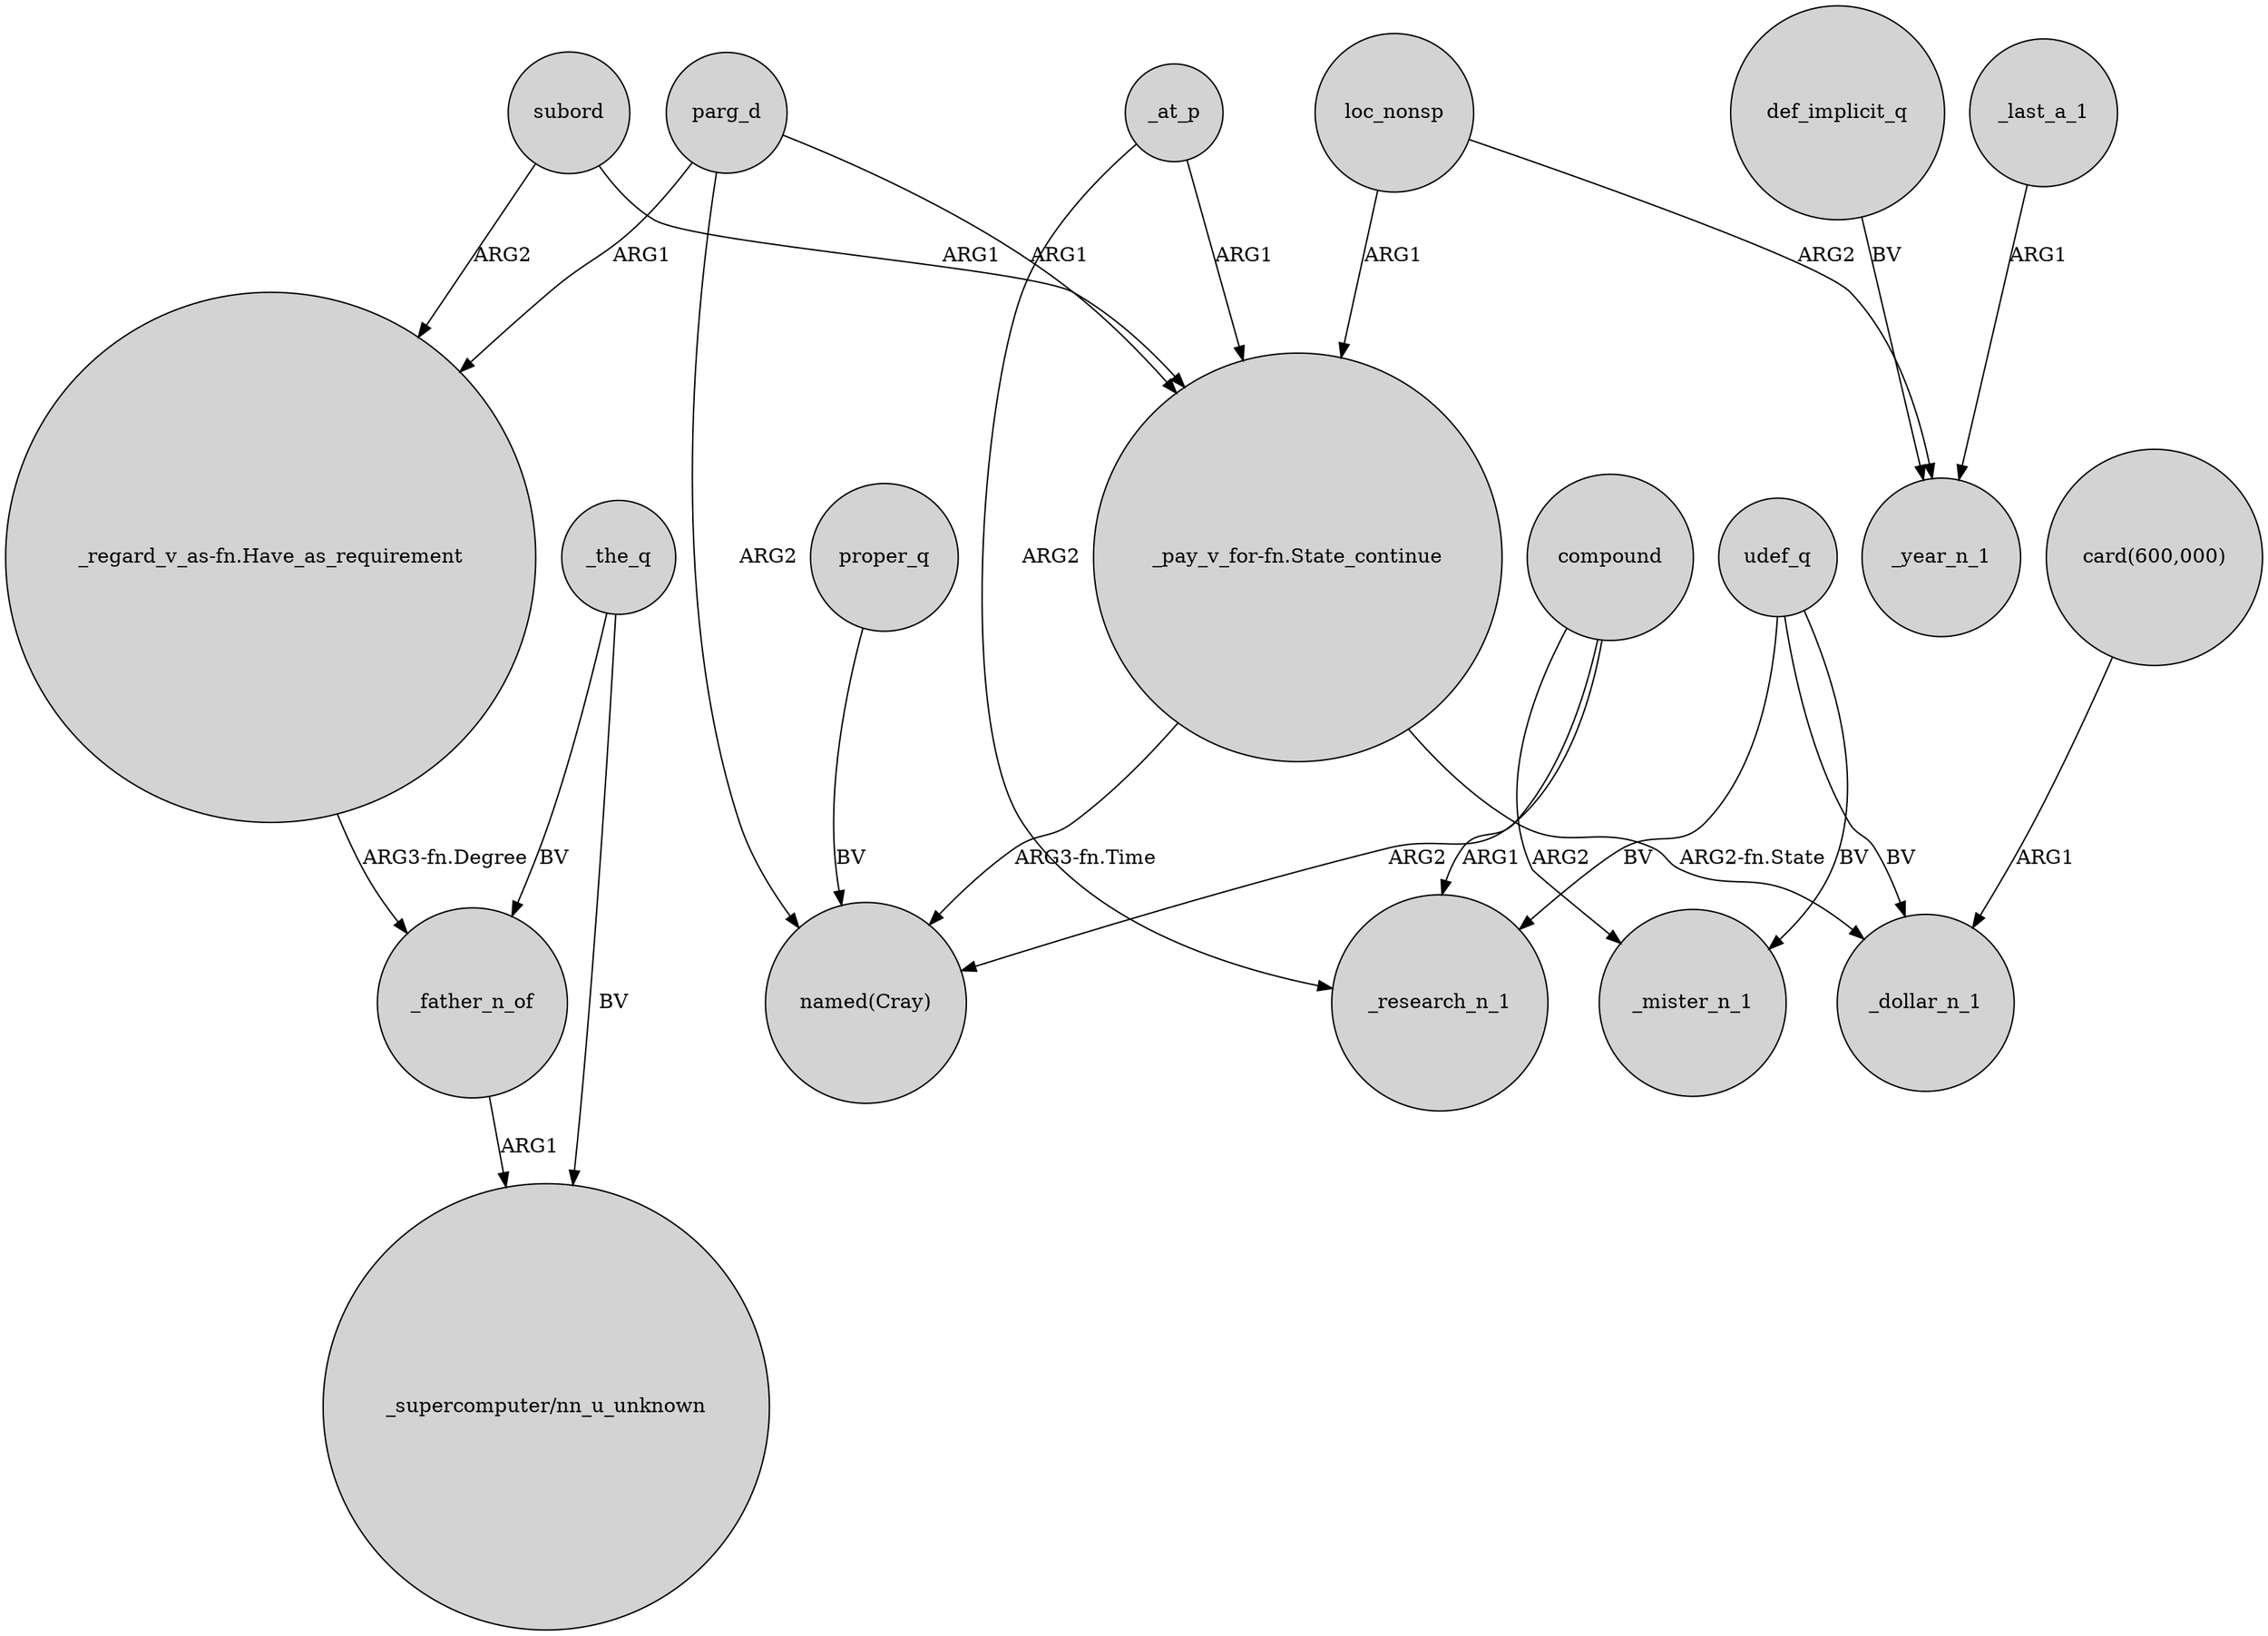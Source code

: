 digraph {
	node [shape=circle style=filled]
	loc_nonsp -> "_pay_v_for-fn.State_continue" [label=ARG1]
	parg_d -> "named(Cray)" [label=ARG2]
	compound -> _research_n_1 [label=ARG1]
	parg_d -> "_pay_v_for-fn.State_continue" [label=ARG1]
	compound -> "named(Cray)" [label=ARG2]
	udef_q -> _dollar_n_1 [label=BV]
	"_regard_v_as-fn.Have_as_requirement" -> _father_n_of [label="ARG3-fn.Degree"]
	"_pay_v_for-fn.State_continue" -> "named(Cray)" [label="ARG3-fn.Time"]
	_last_a_1 -> _year_n_1 [label=ARG1]
	_the_q -> _father_n_of [label=BV]
	"_pay_v_for-fn.State_continue" -> _dollar_n_1 [label="ARG2-fn.State"]
	parg_d -> "_regard_v_as-fn.Have_as_requirement" [label=ARG1]
	_at_p -> _research_n_1 [label=ARG2]
	subord -> "_pay_v_for-fn.State_continue" [label=ARG1]
	udef_q -> _mister_n_1 [label=BV]
	"card(600,000)" -> _dollar_n_1 [label=ARG1]
	def_implicit_q -> _year_n_1 [label=BV]
	subord -> "_regard_v_as-fn.Have_as_requirement" [label=ARG2]
	udef_q -> _research_n_1 [label=BV]
	compound -> _mister_n_1 [label=ARG2]
	proper_q -> "named(Cray)" [label=BV]
	_at_p -> "_pay_v_for-fn.State_continue" [label=ARG1]
	loc_nonsp -> _year_n_1 [label=ARG2]
	_father_n_of -> "_supercomputer/nn_u_unknown" [label=ARG1]
	_the_q -> "_supercomputer/nn_u_unknown" [label=BV]
}
